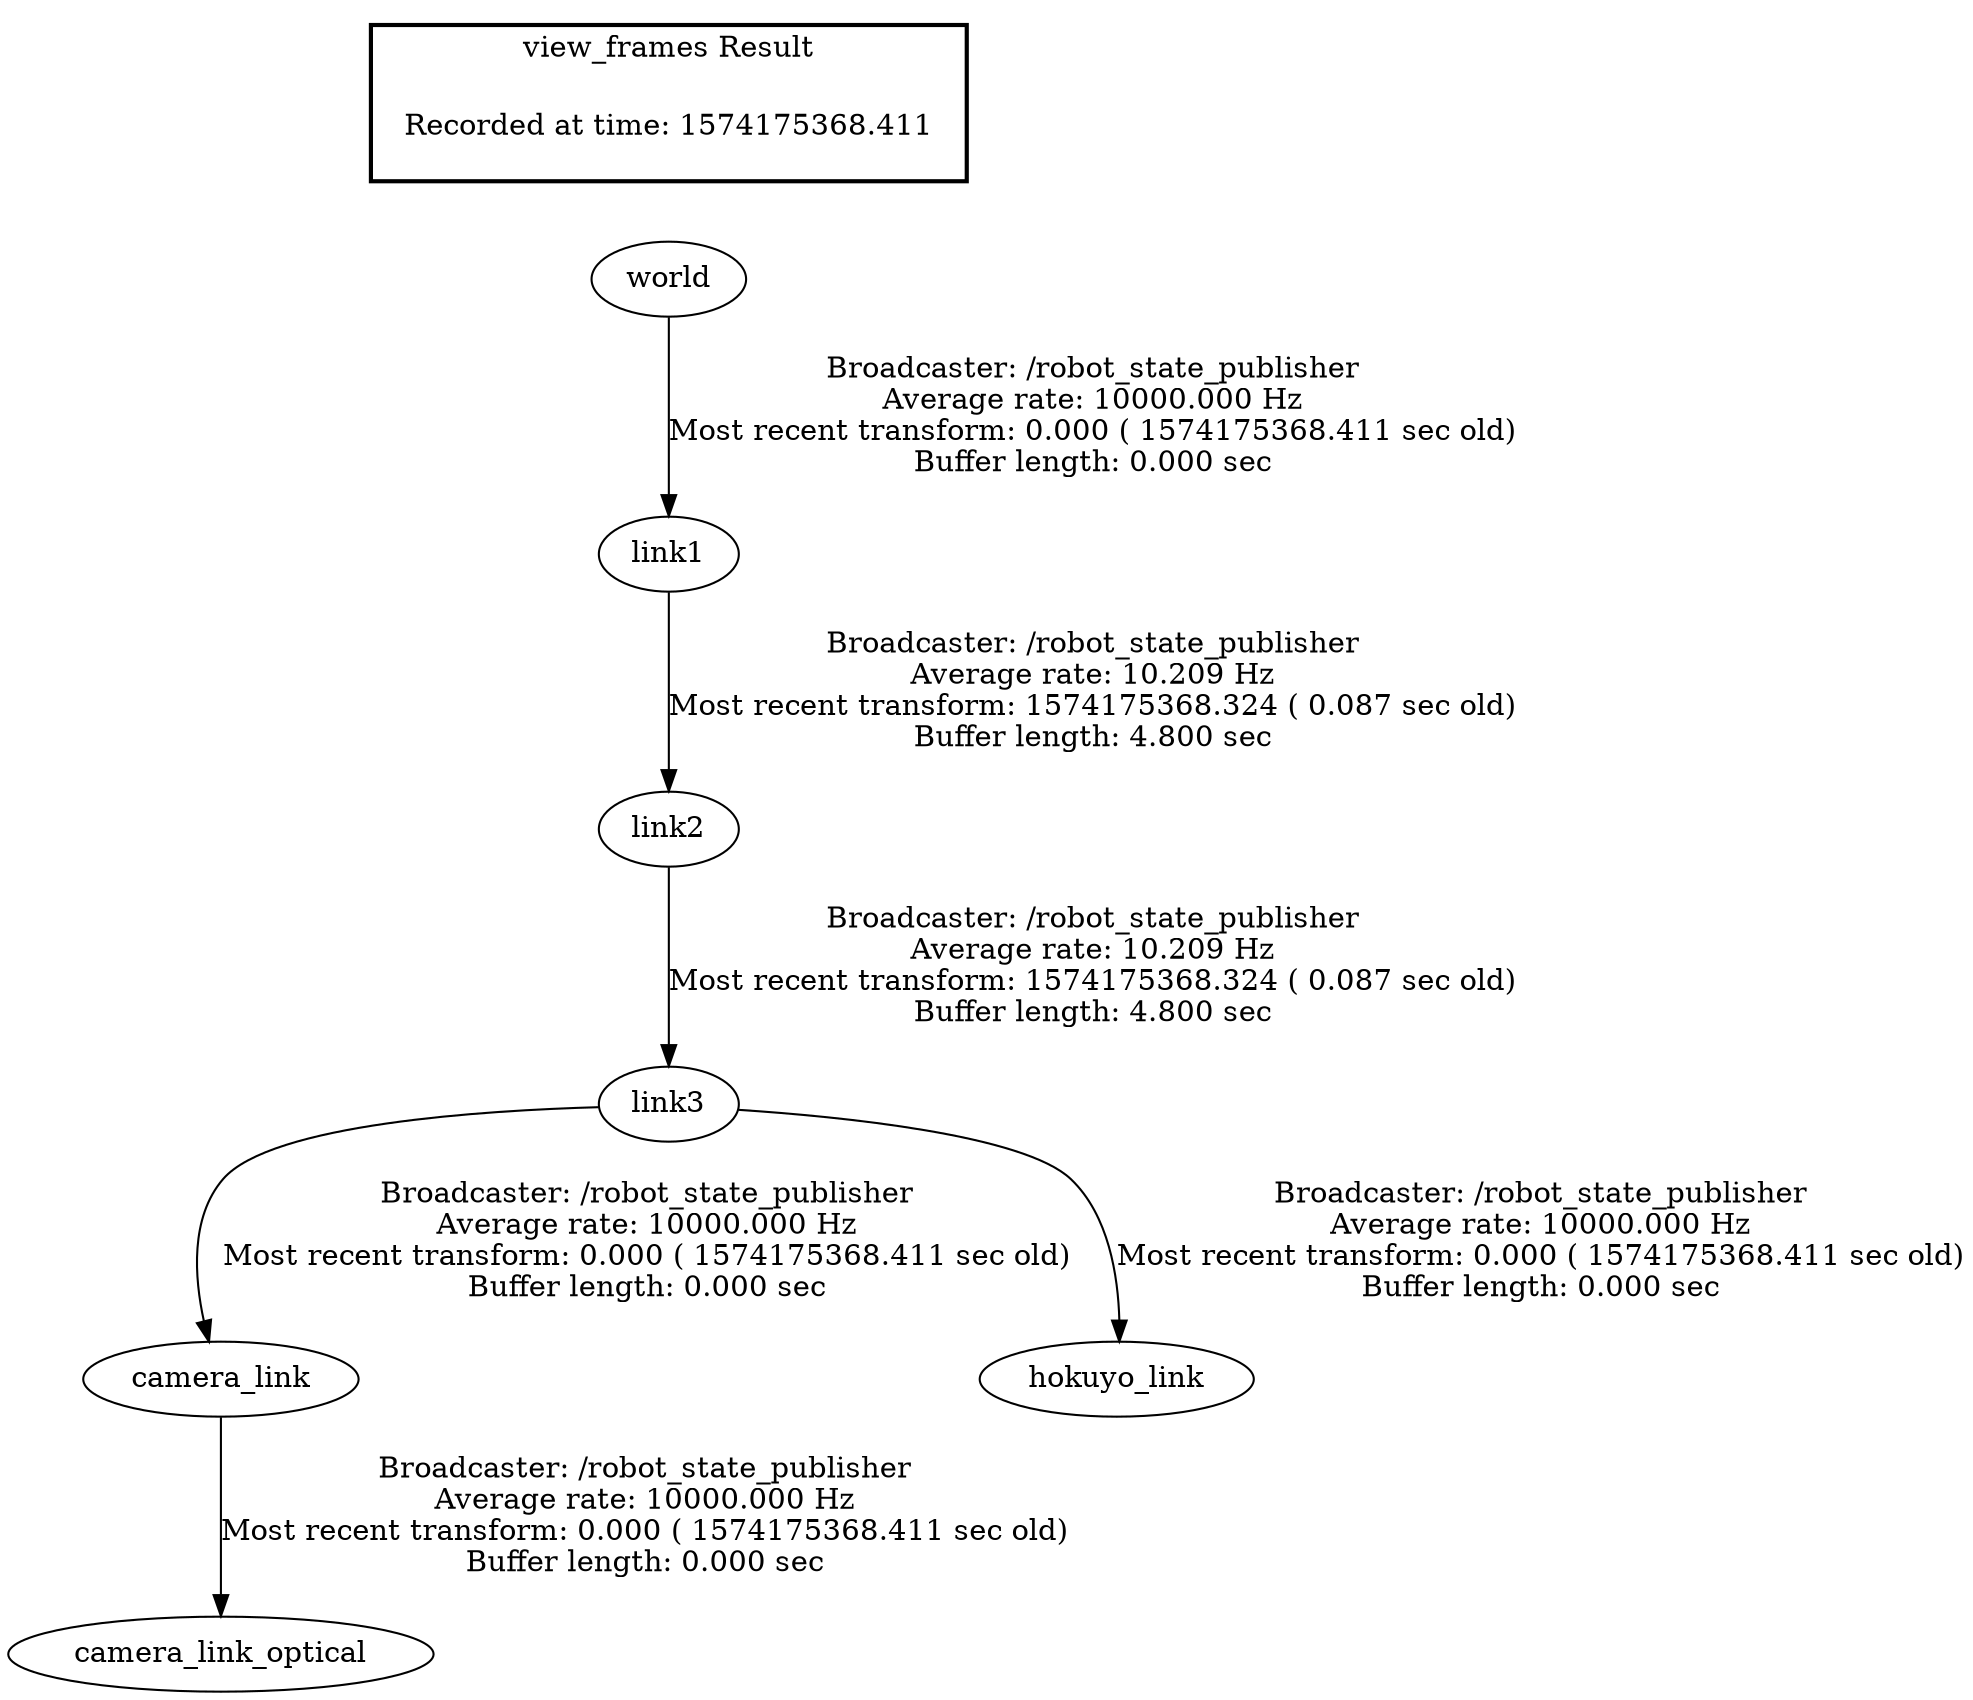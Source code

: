 digraph G {
"link3" -> "camera_link"[label="Broadcaster: /robot_state_publisher\nAverage rate: 10000.000 Hz\nMost recent transform: 0.000 ( 1574175368.411 sec old)\nBuffer length: 0.000 sec\n"];
"link2" -> "link3"[label="Broadcaster: /robot_state_publisher\nAverage rate: 10.209 Hz\nMost recent transform: 1574175368.324 ( 0.087 sec old)\nBuffer length: 4.800 sec\n"];
"camera_link" -> "camera_link_optical"[label="Broadcaster: /robot_state_publisher\nAverage rate: 10000.000 Hz\nMost recent transform: 0.000 ( 1574175368.411 sec old)\nBuffer length: 0.000 sec\n"];
"world" -> "link1"[label="Broadcaster: /robot_state_publisher\nAverage rate: 10000.000 Hz\nMost recent transform: 0.000 ( 1574175368.411 sec old)\nBuffer length: 0.000 sec\n"];
"link3" -> "hokuyo_link"[label="Broadcaster: /robot_state_publisher\nAverage rate: 10000.000 Hz\nMost recent transform: 0.000 ( 1574175368.411 sec old)\nBuffer length: 0.000 sec\n"];
"link1" -> "link2"[label="Broadcaster: /robot_state_publisher\nAverage rate: 10.209 Hz\nMost recent transform: 1574175368.324 ( 0.087 sec old)\nBuffer length: 4.800 sec\n"];
edge [style=invis];
 subgraph cluster_legend { style=bold; color=black; label ="view_frames Result";
"Recorded at time: 1574175368.411"[ shape=plaintext ] ;
 }->"world";
}